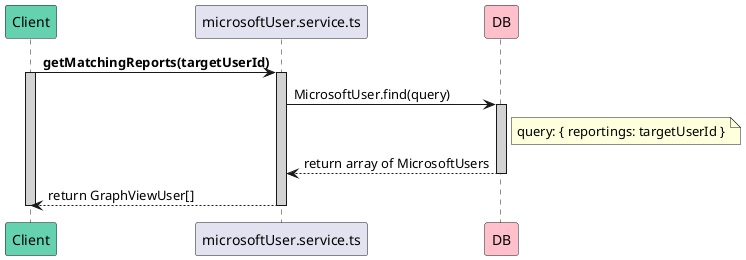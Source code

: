 @startuml getMatchingReports
participant Client #64D1AF
participant microsoftUser.service.ts
participant DB #FFC0CB

Client -> microsoftUser.service.ts : **getMatchingReports(targetUserId)**
activate Client #D3D3D3
activate microsoftUser.service.ts #D3D3D3

microsoftUser.service.ts -> DB : MicrosoftUser.find(query)
activate DB #D3D3D3
note right of DB: query: { reportings: targetUserId }
DB --> microsoftUser.service.ts: return array of MicrosoftUsers
deactivate DB

Client <-- microsoftUser.service.ts : return GraphViewUser[]
deactivate microsoftUser.service.ts
deactivate Client
@enduml
